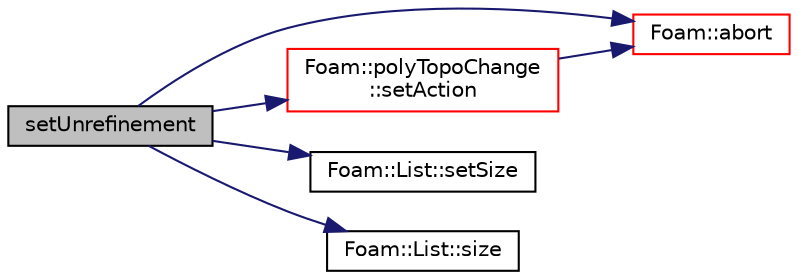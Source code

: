 digraph "setUnrefinement"
{
  bgcolor="transparent";
  edge [fontname="Helvetica",fontsize="10",labelfontname="Helvetica",labelfontsize="10"];
  node [fontname="Helvetica",fontsize="10",shape=record];
  rankdir="LR";
  Node2175 [label="setUnrefinement",height=0.2,width=0.4,color="black", fillcolor="grey75", style="filled", fontcolor="black"];
  Node2175 -> Node2176 [color="midnightblue",fontsize="10",style="solid",fontname="Helvetica"];
  Node2176 [label="Foam::abort",height=0.2,width=0.4,color="red",URL="$a21851.html#a447107a607d03e417307c203fa5fb44b"];
  Node2175 -> Node2221 [color="midnightblue",fontsize="10",style="solid",fontname="Helvetica"];
  Node2221 [label="Foam::polyTopoChange\l::setAction",height=0.2,width=0.4,color="red",URL="$a22449.html#a40a23962b792d24f4cb999f5b55aece2",tooltip="For compatibility with polyTopoChange: set topological action. "];
  Node2221 -> Node2176 [color="midnightblue",fontsize="10",style="solid",fontname="Helvetica"];
  Node2175 -> Node2369 [color="midnightblue",fontsize="10",style="solid",fontname="Helvetica"];
  Node2369 [label="Foam::List::setSize",height=0.2,width=0.4,color="black",URL="$a26833.html#aedb985ffeaf1bdbfeccc2a8730405703",tooltip="Reset size of List. "];
  Node2175 -> Node2226 [color="midnightblue",fontsize="10",style="solid",fontname="Helvetica"];
  Node2226 [label="Foam::List::size",height=0.2,width=0.4,color="black",URL="$a26833.html#a8a5f6fa29bd4b500caf186f60245b384",tooltip="Override size to be inconsistent with allocated storage. "];
}
